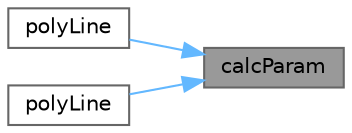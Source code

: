 digraph "calcParam"
{
 // LATEX_PDF_SIZE
  bgcolor="transparent";
  edge [fontname=Helvetica,fontsize=10,labelfontname=Helvetica,labelfontsize=10];
  node [fontname=Helvetica,fontsize=10,shape=box,height=0.2,width=0.4];
  rankdir="RL";
  Node1 [id="Node000001",label="calcParam",height=0.2,width=0.4,color="gray40", fillcolor="grey60", style="filled", fontcolor="black",tooltip=" "];
  Node1 -> Node2 [id="edge1_Node000001_Node000002",dir="back",color="steelblue1",style="solid",tooltip=" "];
  Node2 [id="Node000002",label="polyLine",height=0.2,width=0.4,color="grey40", fillcolor="white", style="filled",URL="$classFoam_1_1polyLine.html#a6ac58324f703dfd8034ee2534a4da79f",tooltip=" "];
  Node1 -> Node3 [id="edge2_Node000001_Node000003",dir="back",color="steelblue1",style="solid",tooltip=" "];
  Node3 [id="Node000003",label="polyLine",height=0.2,width=0.4,color="grey40", fillcolor="white", style="filled",URL="$classFoam_1_1polyLine.html#a2f6a77bb811bb7b2d29f47f2d3383f1c",tooltip=" "];
}
